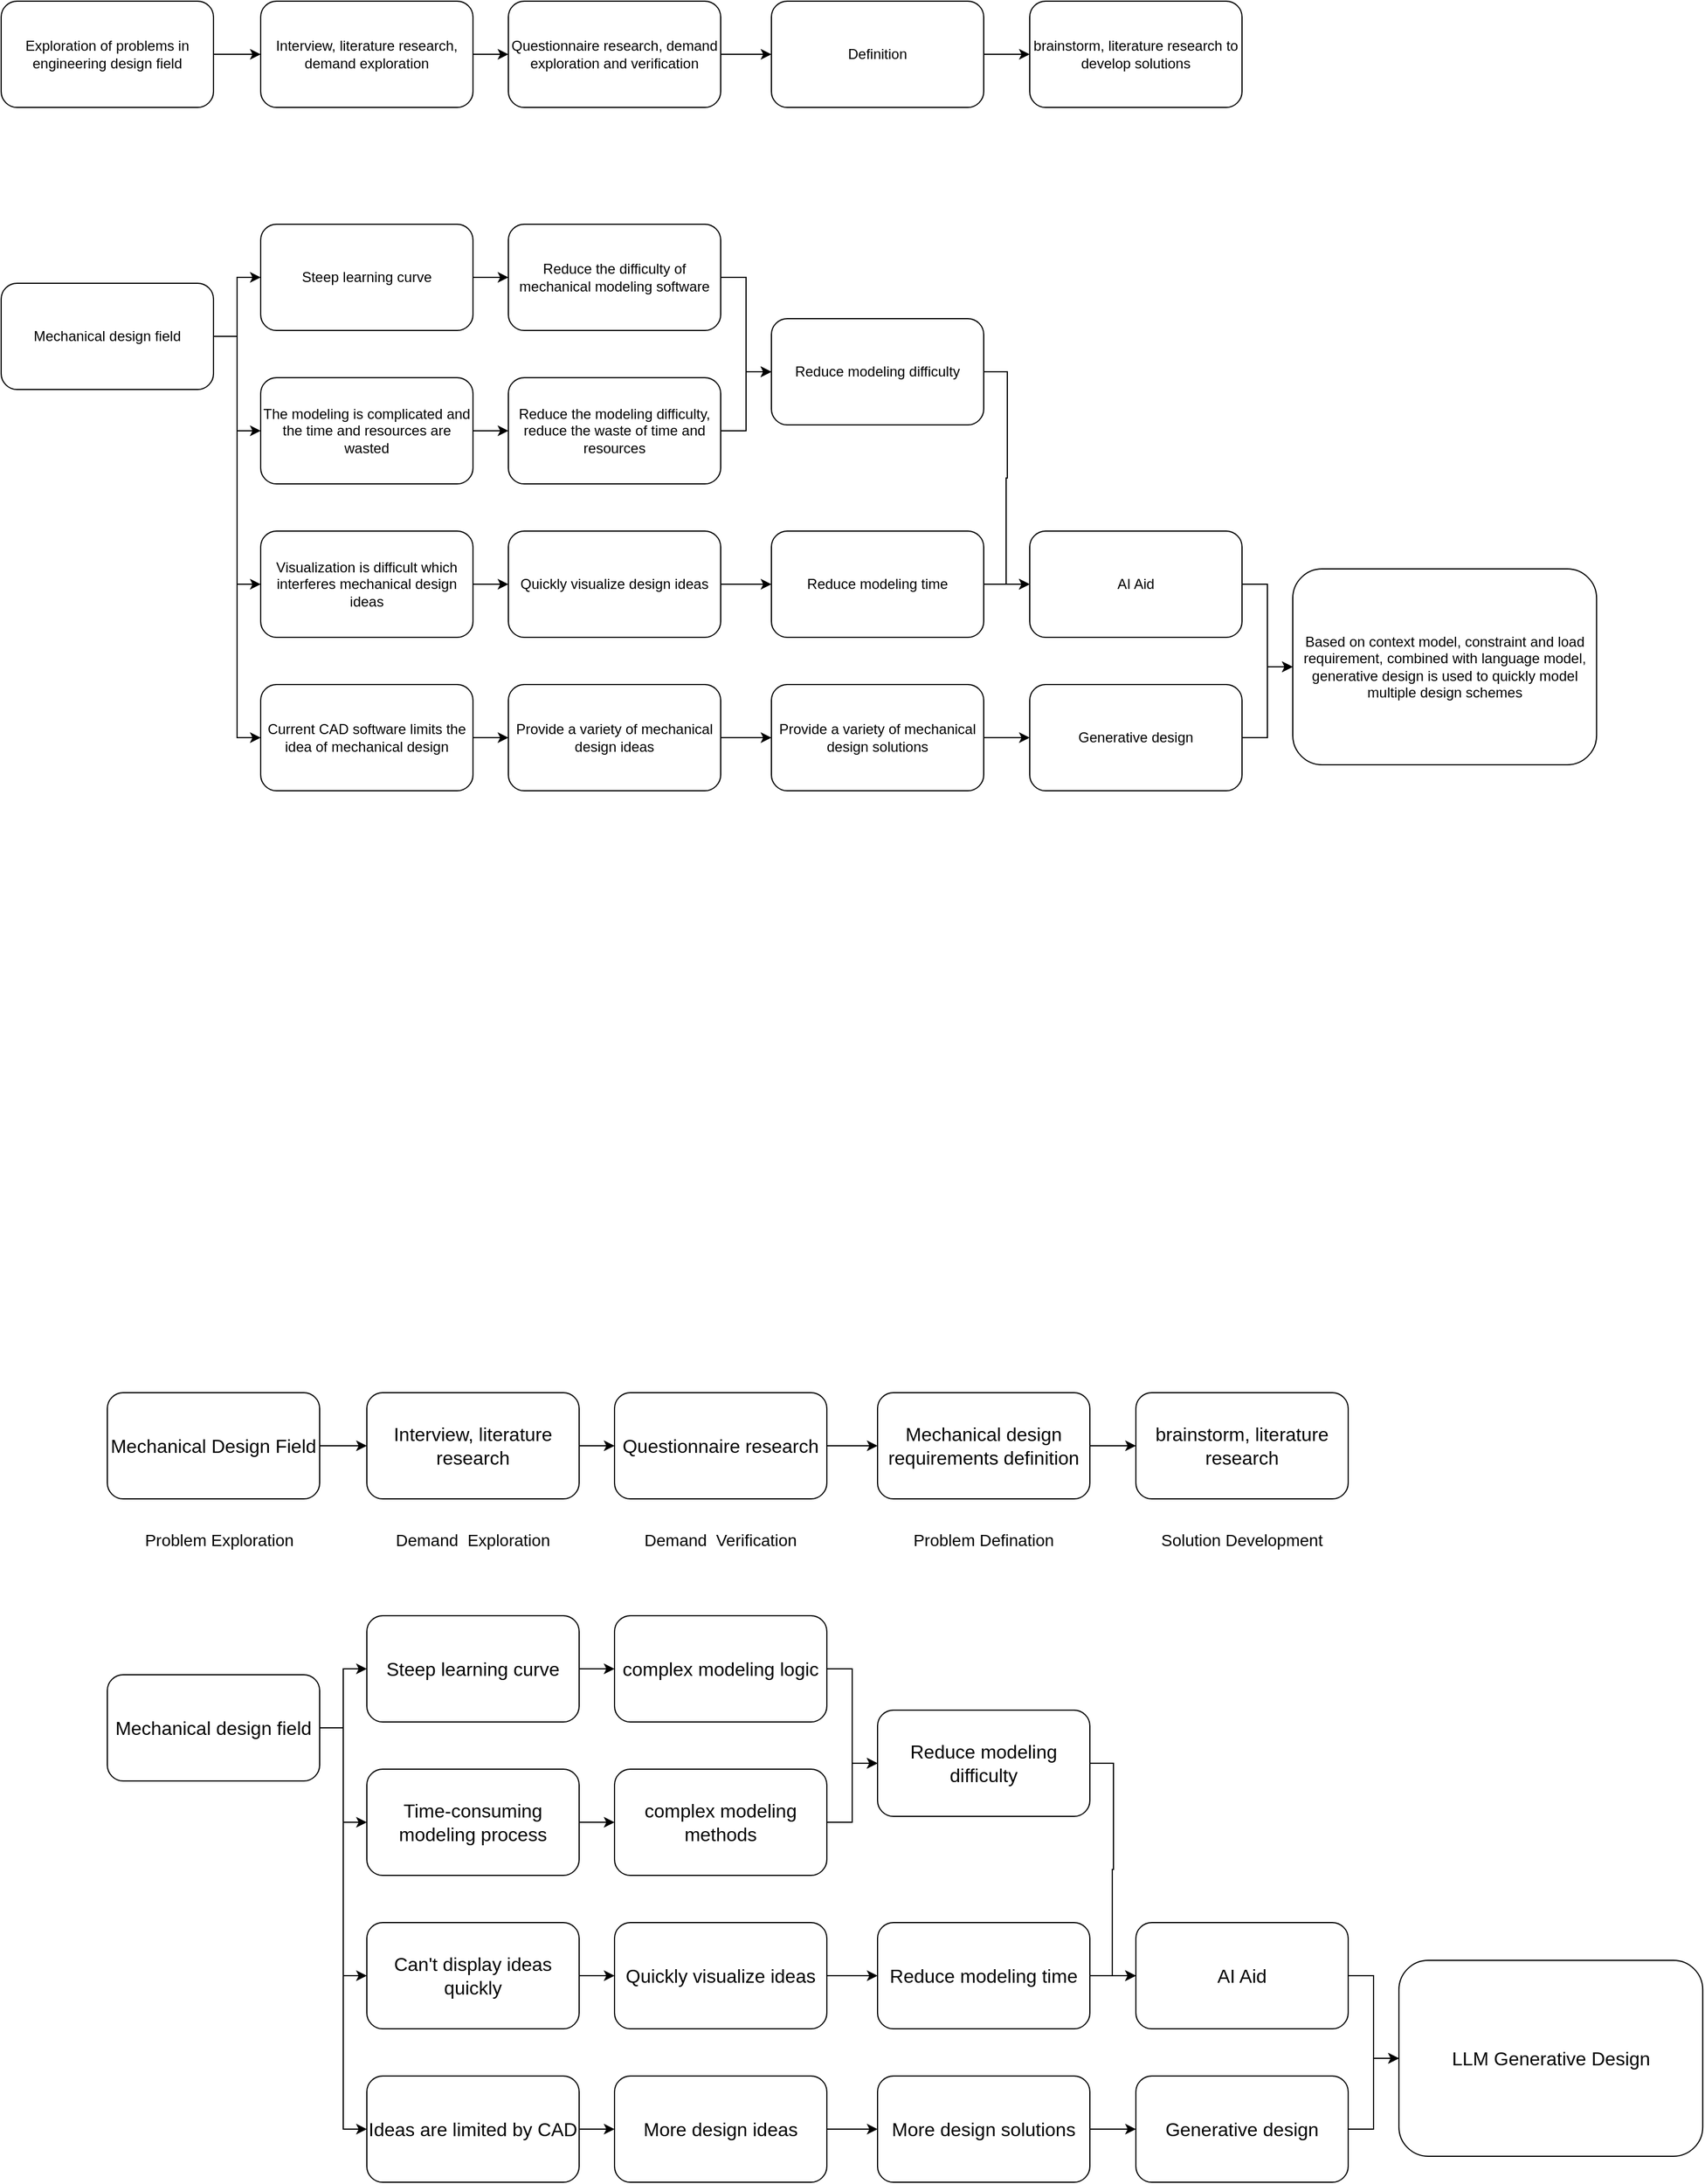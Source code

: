 <mxfile version="21.6.1" type="github">
  <diagram name="第 1 页" id="B0S4sWDJ5THNqiTK3_nA">
    <mxGraphModel dx="2507" dy="1628" grid="1" gridSize="10" guides="1" tooltips="1" connect="1" arrows="1" fold="1" page="1" pageScale="1" pageWidth="827" pageHeight="583" math="0" shadow="0">
      <root>
        <mxCell id="0" />
        <mxCell id="1" parent="0" />
        <mxCell id="CM4tmKmZZlN-P_1D_GaO-49" value="" style="edgeStyle=orthogonalEdgeStyle;rounded=0;orthogonalLoop=1;jettySize=auto;html=1;entryX=0;entryY=0.5;entryDx=0;entryDy=0;" parent="1" source="CM4tmKmZZlN-P_1D_GaO-33" target="CM4tmKmZZlN-P_1D_GaO-35" edge="1">
          <mxGeometry relative="1" as="geometry" />
        </mxCell>
        <mxCell id="CM4tmKmZZlN-P_1D_GaO-50" value="" style="edgeStyle=orthogonalEdgeStyle;rounded=0;orthogonalLoop=1;jettySize=auto;html=1;entryX=0;entryY=0.5;entryDx=0;entryDy=0;" parent="1" source="CM4tmKmZZlN-P_1D_GaO-33" target="CM4tmKmZZlN-P_1D_GaO-42" edge="1">
          <mxGeometry relative="1" as="geometry" />
        </mxCell>
        <mxCell id="CM4tmKmZZlN-P_1D_GaO-51" value="" style="edgeStyle=orthogonalEdgeStyle;rounded=0;orthogonalLoop=1;jettySize=auto;html=1;entryX=0;entryY=0.5;entryDx=0;entryDy=0;" parent="1" source="CM4tmKmZZlN-P_1D_GaO-33" target="CM4tmKmZZlN-P_1D_GaO-45" edge="1">
          <mxGeometry relative="1" as="geometry" />
        </mxCell>
        <mxCell id="CM4tmKmZZlN-P_1D_GaO-52" value="" style="edgeStyle=orthogonalEdgeStyle;rounded=0;orthogonalLoop=1;jettySize=auto;html=1;entryX=0;entryY=0.5;entryDx=0;entryDy=0;" parent="1" source="CM4tmKmZZlN-P_1D_GaO-33" target="CM4tmKmZZlN-P_1D_GaO-41" edge="1">
          <mxGeometry relative="1" as="geometry" />
        </mxCell>
        <mxCell id="CM4tmKmZZlN-P_1D_GaO-33" value="Mechanical design field" style="rounded=1;whiteSpace=wrap;html=1;" parent="1" vertex="1">
          <mxGeometry x="-770" y="50" width="180" height="90" as="geometry" />
        </mxCell>
        <mxCell id="CM4tmKmZZlN-P_1D_GaO-80" value="" style="edgeStyle=orthogonalEdgeStyle;rounded=0;orthogonalLoop=1;jettySize=auto;html=1;" parent="1" source="CM4tmKmZZlN-P_1D_GaO-34" target="CM4tmKmZZlN-P_1D_GaO-78" edge="1">
          <mxGeometry relative="1" as="geometry" />
        </mxCell>
        <mxCell id="CM4tmKmZZlN-P_1D_GaO-34" value="Generative design" style="rounded=1;whiteSpace=wrap;html=1;" parent="1" vertex="1">
          <mxGeometry x="102" y="390" width="180" height="90" as="geometry" />
        </mxCell>
        <mxCell id="CM4tmKmZZlN-P_1D_GaO-59" value="" style="edgeStyle=orthogonalEdgeStyle;rounded=0;orthogonalLoop=1;jettySize=auto;html=1;" parent="1" source="CM4tmKmZZlN-P_1D_GaO-35" target="CM4tmKmZZlN-P_1D_GaO-53" edge="1">
          <mxGeometry relative="1" as="geometry" />
        </mxCell>
        <mxCell id="CM4tmKmZZlN-P_1D_GaO-35" value="The modeling is complicated and the time and resources are wasted" style="rounded=1;whiteSpace=wrap;html=1;" parent="1" vertex="1">
          <mxGeometry x="-550" y="130" width="180" height="90" as="geometry" />
        </mxCell>
        <mxCell id="CM4tmKmZZlN-P_1D_GaO-79" style="edgeStyle=orthogonalEdgeStyle;rounded=0;orthogonalLoop=1;jettySize=auto;html=1;entryX=0;entryY=0.5;entryDx=0;entryDy=0;" parent="1" source="CM4tmKmZZlN-P_1D_GaO-36" target="CM4tmKmZZlN-P_1D_GaO-78" edge="1">
          <mxGeometry relative="1" as="geometry" />
        </mxCell>
        <mxCell id="CM4tmKmZZlN-P_1D_GaO-36" value="AI Aid" style="rounded=1;whiteSpace=wrap;html=1;" parent="1" vertex="1">
          <mxGeometry x="102" y="260" width="180" height="90" as="geometry" />
        </mxCell>
        <mxCell id="CM4tmKmZZlN-P_1D_GaO-60" value="" style="edgeStyle=orthogonalEdgeStyle;rounded=0;orthogonalLoop=1;jettySize=auto;html=1;" parent="1" source="CM4tmKmZZlN-P_1D_GaO-41" target="CM4tmKmZZlN-P_1D_GaO-54" edge="1">
          <mxGeometry relative="1" as="geometry" />
        </mxCell>
        <mxCell id="CM4tmKmZZlN-P_1D_GaO-41" value="Visualization is difficult which interferes mechanical design ideas" style="rounded=1;whiteSpace=wrap;html=1;" parent="1" vertex="1">
          <mxGeometry x="-550" y="260" width="180" height="90" as="geometry" />
        </mxCell>
        <mxCell id="CM4tmKmZZlN-P_1D_GaO-57" value="" style="edgeStyle=orthogonalEdgeStyle;rounded=0;orthogonalLoop=1;jettySize=auto;html=1;" parent="1" source="CM4tmKmZZlN-P_1D_GaO-42" target="CM4tmKmZZlN-P_1D_GaO-55" edge="1">
          <mxGeometry relative="1" as="geometry" />
        </mxCell>
        <mxCell id="CM4tmKmZZlN-P_1D_GaO-42" value="Current CAD software limits the idea of mechanical design" style="rounded=1;whiteSpace=wrap;html=1;" parent="1" vertex="1">
          <mxGeometry x="-550" y="390" width="180" height="90" as="geometry" />
        </mxCell>
        <mxCell id="CM4tmKmZZlN-P_1D_GaO-58" value="" style="edgeStyle=orthogonalEdgeStyle;rounded=0;orthogonalLoop=1;jettySize=auto;html=1;" parent="1" source="CM4tmKmZZlN-P_1D_GaO-45" target="CM4tmKmZZlN-P_1D_GaO-56" edge="1">
          <mxGeometry relative="1" as="geometry" />
        </mxCell>
        <mxCell id="CM4tmKmZZlN-P_1D_GaO-45" value="Steep learning curve" style="rounded=1;whiteSpace=wrap;html=1;" parent="1" vertex="1">
          <mxGeometry x="-550" width="180" height="90" as="geometry" />
        </mxCell>
        <mxCell id="CM4tmKmZZlN-P_1D_GaO-65" value="" style="edgeStyle=orthogonalEdgeStyle;rounded=0;orthogonalLoop=1;jettySize=auto;html=1;" parent="1" source="CM4tmKmZZlN-P_1D_GaO-53" target="CM4tmKmZZlN-P_1D_GaO-64" edge="1">
          <mxGeometry relative="1" as="geometry" />
        </mxCell>
        <mxCell id="CM4tmKmZZlN-P_1D_GaO-53" value="Reduce the modeling difficulty, reduce the waste of time and resources" style="rounded=1;whiteSpace=wrap;html=1;" parent="1" vertex="1">
          <mxGeometry x="-340" y="130" width="180" height="90" as="geometry" />
        </mxCell>
        <mxCell id="CM4tmKmZZlN-P_1D_GaO-67" value="" style="edgeStyle=orthogonalEdgeStyle;rounded=0;orthogonalLoop=1;jettySize=auto;html=1;" parent="1" source="CM4tmKmZZlN-P_1D_GaO-54" target="CM4tmKmZZlN-P_1D_GaO-61" edge="1">
          <mxGeometry relative="1" as="geometry" />
        </mxCell>
        <mxCell id="CM4tmKmZZlN-P_1D_GaO-54" value="Quickly visualize design ideas" style="rounded=1;whiteSpace=wrap;html=1;" parent="1" vertex="1">
          <mxGeometry x="-340" y="260" width="180" height="90" as="geometry" />
        </mxCell>
        <mxCell id="CM4tmKmZZlN-P_1D_GaO-68" value="" style="edgeStyle=orthogonalEdgeStyle;rounded=0;orthogonalLoop=1;jettySize=auto;html=1;" parent="1" source="CM4tmKmZZlN-P_1D_GaO-55" target="CM4tmKmZZlN-P_1D_GaO-62" edge="1">
          <mxGeometry relative="1" as="geometry" />
        </mxCell>
        <mxCell id="CM4tmKmZZlN-P_1D_GaO-55" value="Provide a variety of mechanical design ideas" style="rounded=1;whiteSpace=wrap;html=1;" parent="1" vertex="1">
          <mxGeometry x="-340" y="390" width="180" height="90" as="geometry" />
        </mxCell>
        <mxCell id="CM4tmKmZZlN-P_1D_GaO-66" value="" style="edgeStyle=orthogonalEdgeStyle;rounded=0;orthogonalLoop=1;jettySize=auto;html=1;" parent="1" source="CM4tmKmZZlN-P_1D_GaO-56" target="CM4tmKmZZlN-P_1D_GaO-64" edge="1">
          <mxGeometry relative="1" as="geometry" />
        </mxCell>
        <mxCell id="CM4tmKmZZlN-P_1D_GaO-56" value="Reduce the difficulty of mechanical modeling software" style="rounded=1;whiteSpace=wrap;html=1;" parent="1" vertex="1">
          <mxGeometry x="-340" width="180" height="90" as="geometry" />
        </mxCell>
        <mxCell id="CM4tmKmZZlN-P_1D_GaO-76" style="edgeStyle=orthogonalEdgeStyle;rounded=0;orthogonalLoop=1;jettySize=auto;html=1;entryX=0;entryY=0.5;entryDx=0;entryDy=0;" parent="1" source="CM4tmKmZZlN-P_1D_GaO-61" target="CM4tmKmZZlN-P_1D_GaO-36" edge="1">
          <mxGeometry relative="1" as="geometry" />
        </mxCell>
        <mxCell id="CM4tmKmZZlN-P_1D_GaO-61" value="Reduce modeling time" style="rounded=1;whiteSpace=wrap;html=1;" parent="1" vertex="1">
          <mxGeometry x="-117" y="260" width="180" height="90" as="geometry" />
        </mxCell>
        <mxCell id="CM4tmKmZZlN-P_1D_GaO-74" value="" style="edgeStyle=orthogonalEdgeStyle;rounded=0;orthogonalLoop=1;jettySize=auto;html=1;" parent="1" source="CM4tmKmZZlN-P_1D_GaO-62" target="CM4tmKmZZlN-P_1D_GaO-34" edge="1">
          <mxGeometry relative="1" as="geometry" />
        </mxCell>
        <mxCell id="CM4tmKmZZlN-P_1D_GaO-62" value="Provide a variety of mechanical design solutions" style="rounded=1;whiteSpace=wrap;html=1;" parent="1" vertex="1">
          <mxGeometry x="-117" y="390" width="180" height="90" as="geometry" />
        </mxCell>
        <mxCell id="CM4tmKmZZlN-P_1D_GaO-77" style="edgeStyle=orthogonalEdgeStyle;rounded=0;orthogonalLoop=1;jettySize=auto;html=1;entryX=0;entryY=0.5;entryDx=0;entryDy=0;" parent="1" source="CM4tmKmZZlN-P_1D_GaO-64" target="CM4tmKmZZlN-P_1D_GaO-36" edge="1">
          <mxGeometry relative="1" as="geometry" />
        </mxCell>
        <mxCell id="CM4tmKmZZlN-P_1D_GaO-64" value="Reduce modeling difficulty" style="rounded=1;whiteSpace=wrap;html=1;" parent="1" vertex="1">
          <mxGeometry x="-117" y="80" width="180" height="90" as="geometry" />
        </mxCell>
        <mxCell id="CM4tmKmZZlN-P_1D_GaO-78" value="Based on context model, constraint and load requirement, combined with language model, generative design is used to quickly model multiple design schemes" style="rounded=1;whiteSpace=wrap;html=1;" parent="1" vertex="1">
          <mxGeometry x="325" y="292" width="257.59" height="166" as="geometry" />
        </mxCell>
        <mxCell id="p9KMRt8h-OHR_Q1KVFsD-9" value="" style="edgeStyle=orthogonalEdgeStyle;rounded=0;orthogonalLoop=1;jettySize=auto;html=1;" edge="1" parent="1" source="p9KMRt8h-OHR_Q1KVFsD-1" target="p9KMRt8h-OHR_Q1KVFsD-2">
          <mxGeometry relative="1" as="geometry" />
        </mxCell>
        <mxCell id="p9KMRt8h-OHR_Q1KVFsD-1" value="Exploration of problems in engineering design field" style="rounded=1;whiteSpace=wrap;html=1;" vertex="1" parent="1">
          <mxGeometry x="-770" y="-189" width="180" height="90" as="geometry" />
        </mxCell>
        <mxCell id="p9KMRt8h-OHR_Q1KVFsD-8" value="" style="edgeStyle=orthogonalEdgeStyle;rounded=0;orthogonalLoop=1;jettySize=auto;html=1;" edge="1" parent="1" source="p9KMRt8h-OHR_Q1KVFsD-2" target="p9KMRt8h-OHR_Q1KVFsD-3">
          <mxGeometry relative="1" as="geometry" />
        </mxCell>
        <mxCell id="p9KMRt8h-OHR_Q1KVFsD-2" value="Interview, literature research, demand exploration" style="rounded=1;whiteSpace=wrap;html=1;" vertex="1" parent="1">
          <mxGeometry x="-550" y="-189" width="180" height="90" as="geometry" />
        </mxCell>
        <mxCell id="p9KMRt8h-OHR_Q1KVFsD-7" value="" style="edgeStyle=orthogonalEdgeStyle;rounded=0;orthogonalLoop=1;jettySize=auto;html=1;" edge="1" parent="1" source="p9KMRt8h-OHR_Q1KVFsD-3" target="p9KMRt8h-OHR_Q1KVFsD-4">
          <mxGeometry relative="1" as="geometry" />
        </mxCell>
        <mxCell id="p9KMRt8h-OHR_Q1KVFsD-3" value="Questionnaire research, demand exploration and verification" style="rounded=1;whiteSpace=wrap;html=1;" vertex="1" parent="1">
          <mxGeometry x="-340" y="-189" width="180" height="90" as="geometry" />
        </mxCell>
        <mxCell id="p9KMRt8h-OHR_Q1KVFsD-6" value="" style="edgeStyle=orthogonalEdgeStyle;rounded=0;orthogonalLoop=1;jettySize=auto;html=1;" edge="1" parent="1" source="p9KMRt8h-OHR_Q1KVFsD-4" target="p9KMRt8h-OHR_Q1KVFsD-5">
          <mxGeometry relative="1" as="geometry" />
        </mxCell>
        <mxCell id="p9KMRt8h-OHR_Q1KVFsD-4" value="Definition" style="rounded=1;whiteSpace=wrap;html=1;" vertex="1" parent="1">
          <mxGeometry x="-117" y="-189" width="180" height="90" as="geometry" />
        </mxCell>
        <mxCell id="p9KMRt8h-OHR_Q1KVFsD-5" value="brainstorm, literature research to develop solutions" style="rounded=1;whiteSpace=wrap;html=1;" vertex="1" parent="1">
          <mxGeometry x="102" y="-189" width="180" height="90" as="geometry" />
        </mxCell>
        <mxCell id="p9KMRt8h-OHR_Q1KVFsD-10" value="" style="edgeStyle=orthogonalEdgeStyle;rounded=0;orthogonalLoop=1;jettySize=auto;html=1;entryX=0;entryY=0.5;entryDx=0;entryDy=0;" edge="1" parent="1" source="p9KMRt8h-OHR_Q1KVFsD-14" target="p9KMRt8h-OHR_Q1KVFsD-18">
          <mxGeometry relative="1" as="geometry" />
        </mxCell>
        <mxCell id="p9KMRt8h-OHR_Q1KVFsD-11" value="" style="edgeStyle=orthogonalEdgeStyle;rounded=0;orthogonalLoop=1;jettySize=auto;html=1;entryX=0;entryY=0.5;entryDx=0;entryDy=0;" edge="1" parent="1" source="p9KMRt8h-OHR_Q1KVFsD-14" target="p9KMRt8h-OHR_Q1KVFsD-24">
          <mxGeometry relative="1" as="geometry" />
        </mxCell>
        <mxCell id="p9KMRt8h-OHR_Q1KVFsD-12" value="" style="edgeStyle=orthogonalEdgeStyle;rounded=0;orthogonalLoop=1;jettySize=auto;html=1;entryX=0;entryY=0.5;entryDx=0;entryDy=0;" edge="1" parent="1" source="p9KMRt8h-OHR_Q1KVFsD-14" target="p9KMRt8h-OHR_Q1KVFsD-26">
          <mxGeometry relative="1" as="geometry" />
        </mxCell>
        <mxCell id="p9KMRt8h-OHR_Q1KVFsD-13" value="" style="edgeStyle=orthogonalEdgeStyle;rounded=0;orthogonalLoop=1;jettySize=auto;html=1;entryX=0;entryY=0.5;entryDx=0;entryDy=0;" edge="1" parent="1" source="p9KMRt8h-OHR_Q1KVFsD-14" target="p9KMRt8h-OHR_Q1KVFsD-22">
          <mxGeometry relative="1" as="geometry" />
        </mxCell>
        <mxCell id="p9KMRt8h-OHR_Q1KVFsD-14" value="&lt;font style=&quot;font-size: 16px;&quot;&gt;Mechanical design field&lt;/font&gt;" style="rounded=1;whiteSpace=wrap;html=1;" vertex="1" parent="1">
          <mxGeometry x="-680" y="1229" width="180" height="90" as="geometry" />
        </mxCell>
        <mxCell id="p9KMRt8h-OHR_Q1KVFsD-15" value="" style="edgeStyle=orthogonalEdgeStyle;rounded=0;orthogonalLoop=1;jettySize=auto;html=1;" edge="1" parent="1" source="p9KMRt8h-OHR_Q1KVFsD-16" target="p9KMRt8h-OHR_Q1KVFsD-41">
          <mxGeometry relative="1" as="geometry" />
        </mxCell>
        <mxCell id="p9KMRt8h-OHR_Q1KVFsD-16" value="&lt;font style=&quot;font-size: 16px;&quot;&gt;Generative design&lt;/font&gt;" style="rounded=1;whiteSpace=wrap;html=1;" vertex="1" parent="1">
          <mxGeometry x="192" y="1569" width="180" height="90" as="geometry" />
        </mxCell>
        <mxCell id="p9KMRt8h-OHR_Q1KVFsD-17" value="" style="edgeStyle=orthogonalEdgeStyle;rounded=0;orthogonalLoop=1;jettySize=auto;html=1;" edge="1" parent="1" source="p9KMRt8h-OHR_Q1KVFsD-18" target="p9KMRt8h-OHR_Q1KVFsD-28">
          <mxGeometry relative="1" as="geometry" />
        </mxCell>
        <mxCell id="p9KMRt8h-OHR_Q1KVFsD-18" value="&lt;font style=&quot;font-size: 16px;&quot;&gt;Time-consuming modeling process&lt;/font&gt;" style="rounded=1;whiteSpace=wrap;html=1;" vertex="1" parent="1">
          <mxGeometry x="-460" y="1309" width="180" height="90" as="geometry" />
        </mxCell>
        <mxCell id="p9KMRt8h-OHR_Q1KVFsD-19" style="edgeStyle=orthogonalEdgeStyle;rounded=0;orthogonalLoop=1;jettySize=auto;html=1;entryX=0;entryY=0.5;entryDx=0;entryDy=0;" edge="1" parent="1" source="p9KMRt8h-OHR_Q1KVFsD-20" target="p9KMRt8h-OHR_Q1KVFsD-41">
          <mxGeometry relative="1" as="geometry" />
        </mxCell>
        <mxCell id="p9KMRt8h-OHR_Q1KVFsD-20" value="&lt;font style=&quot;font-size: 16px;&quot;&gt;AI Aid&lt;/font&gt;" style="rounded=1;whiteSpace=wrap;html=1;" vertex="1" parent="1">
          <mxGeometry x="192" y="1439" width="180" height="90" as="geometry" />
        </mxCell>
        <mxCell id="p9KMRt8h-OHR_Q1KVFsD-21" value="" style="edgeStyle=orthogonalEdgeStyle;rounded=0;orthogonalLoop=1;jettySize=auto;html=1;" edge="1" parent="1" source="p9KMRt8h-OHR_Q1KVFsD-22" target="p9KMRt8h-OHR_Q1KVFsD-30">
          <mxGeometry relative="1" as="geometry" />
        </mxCell>
        <mxCell id="p9KMRt8h-OHR_Q1KVFsD-22" value="&lt;font style=&quot;font-size: 16px;&quot;&gt;Can&#39;t display ideas quickly&lt;/font&gt;" style="rounded=1;whiteSpace=wrap;html=1;" vertex="1" parent="1">
          <mxGeometry x="-460" y="1439" width="180" height="90" as="geometry" />
        </mxCell>
        <mxCell id="p9KMRt8h-OHR_Q1KVFsD-23" value="" style="edgeStyle=orthogonalEdgeStyle;rounded=0;orthogonalLoop=1;jettySize=auto;html=1;" edge="1" parent="1" source="p9KMRt8h-OHR_Q1KVFsD-24" target="p9KMRt8h-OHR_Q1KVFsD-32">
          <mxGeometry relative="1" as="geometry" />
        </mxCell>
        <mxCell id="p9KMRt8h-OHR_Q1KVFsD-24" value="&lt;font style=&quot;font-size: 16px;&quot;&gt;Ideas are limited by CAD&lt;/font&gt;" style="rounded=1;whiteSpace=wrap;html=1;" vertex="1" parent="1">
          <mxGeometry x="-460" y="1569" width="180" height="90" as="geometry" />
        </mxCell>
        <mxCell id="p9KMRt8h-OHR_Q1KVFsD-25" value="" style="edgeStyle=orthogonalEdgeStyle;rounded=0;orthogonalLoop=1;jettySize=auto;html=1;" edge="1" parent="1" source="p9KMRt8h-OHR_Q1KVFsD-26" target="p9KMRt8h-OHR_Q1KVFsD-34">
          <mxGeometry relative="1" as="geometry" />
        </mxCell>
        <mxCell id="p9KMRt8h-OHR_Q1KVFsD-26" value="&lt;font style=&quot;font-size: 16px;&quot;&gt;Steep learning curve&lt;/font&gt;" style="rounded=1;whiteSpace=wrap;html=1;" vertex="1" parent="1">
          <mxGeometry x="-460" y="1179" width="180" height="90" as="geometry" />
        </mxCell>
        <mxCell id="p9KMRt8h-OHR_Q1KVFsD-27" value="" style="edgeStyle=orthogonalEdgeStyle;rounded=0;orthogonalLoop=1;jettySize=auto;html=1;" edge="1" parent="1" source="p9KMRt8h-OHR_Q1KVFsD-28" target="p9KMRt8h-OHR_Q1KVFsD-40">
          <mxGeometry relative="1" as="geometry" />
        </mxCell>
        <mxCell id="p9KMRt8h-OHR_Q1KVFsD-28" value="&lt;font style=&quot;font-size: 16px;&quot;&gt;complex modeling methods&lt;/font&gt;" style="rounded=1;whiteSpace=wrap;html=1;" vertex="1" parent="1">
          <mxGeometry x="-250" y="1309" width="180" height="90" as="geometry" />
        </mxCell>
        <mxCell id="p9KMRt8h-OHR_Q1KVFsD-29" value="" style="edgeStyle=orthogonalEdgeStyle;rounded=0;orthogonalLoop=1;jettySize=auto;html=1;" edge="1" parent="1" source="p9KMRt8h-OHR_Q1KVFsD-30" target="p9KMRt8h-OHR_Q1KVFsD-36">
          <mxGeometry relative="1" as="geometry" />
        </mxCell>
        <mxCell id="p9KMRt8h-OHR_Q1KVFsD-30" value="&lt;font style=&quot;font-size: 16px;&quot;&gt;Quickly visualize ideas&lt;/font&gt;" style="rounded=1;whiteSpace=wrap;html=1;" vertex="1" parent="1">
          <mxGeometry x="-250" y="1439" width="180" height="90" as="geometry" />
        </mxCell>
        <mxCell id="p9KMRt8h-OHR_Q1KVFsD-31" value="" style="edgeStyle=orthogonalEdgeStyle;rounded=0;orthogonalLoop=1;jettySize=auto;html=1;" edge="1" parent="1" source="p9KMRt8h-OHR_Q1KVFsD-32" target="p9KMRt8h-OHR_Q1KVFsD-38">
          <mxGeometry relative="1" as="geometry" />
        </mxCell>
        <mxCell id="p9KMRt8h-OHR_Q1KVFsD-32" value="&lt;font style=&quot;font-size: 16px;&quot;&gt;More design ideas&lt;/font&gt;" style="rounded=1;whiteSpace=wrap;html=1;" vertex="1" parent="1">
          <mxGeometry x="-250" y="1569" width="180" height="90" as="geometry" />
        </mxCell>
        <mxCell id="p9KMRt8h-OHR_Q1KVFsD-33" value="" style="edgeStyle=orthogonalEdgeStyle;rounded=0;orthogonalLoop=1;jettySize=auto;html=1;" edge="1" parent="1" source="p9KMRt8h-OHR_Q1KVFsD-34" target="p9KMRt8h-OHR_Q1KVFsD-40">
          <mxGeometry relative="1" as="geometry" />
        </mxCell>
        <mxCell id="p9KMRt8h-OHR_Q1KVFsD-34" value="&lt;font style=&quot;font-size: 16px;&quot;&gt;complex modeling logic&lt;/font&gt;" style="rounded=1;whiteSpace=wrap;html=1;" vertex="1" parent="1">
          <mxGeometry x="-250" y="1179" width="180" height="90" as="geometry" />
        </mxCell>
        <mxCell id="p9KMRt8h-OHR_Q1KVFsD-35" style="edgeStyle=orthogonalEdgeStyle;rounded=0;orthogonalLoop=1;jettySize=auto;html=1;entryX=0;entryY=0.5;entryDx=0;entryDy=0;" edge="1" parent="1" source="p9KMRt8h-OHR_Q1KVFsD-36" target="p9KMRt8h-OHR_Q1KVFsD-20">
          <mxGeometry relative="1" as="geometry" />
        </mxCell>
        <mxCell id="p9KMRt8h-OHR_Q1KVFsD-36" value="&lt;font style=&quot;font-size: 16px;&quot;&gt;Reduce modeling time&lt;/font&gt;" style="rounded=1;whiteSpace=wrap;html=1;" vertex="1" parent="1">
          <mxGeometry x="-27" y="1439" width="180" height="90" as="geometry" />
        </mxCell>
        <mxCell id="p9KMRt8h-OHR_Q1KVFsD-37" value="" style="edgeStyle=orthogonalEdgeStyle;rounded=0;orthogonalLoop=1;jettySize=auto;html=1;" edge="1" parent="1" source="p9KMRt8h-OHR_Q1KVFsD-38" target="p9KMRt8h-OHR_Q1KVFsD-16">
          <mxGeometry relative="1" as="geometry" />
        </mxCell>
        <mxCell id="p9KMRt8h-OHR_Q1KVFsD-38" value="&lt;font style=&quot;font-size: 16px;&quot;&gt;More design solutions&lt;/font&gt;" style="rounded=1;whiteSpace=wrap;html=1;" vertex="1" parent="1">
          <mxGeometry x="-27" y="1569" width="180" height="90" as="geometry" />
        </mxCell>
        <mxCell id="p9KMRt8h-OHR_Q1KVFsD-39" style="edgeStyle=orthogonalEdgeStyle;rounded=0;orthogonalLoop=1;jettySize=auto;html=1;entryX=0;entryY=0.5;entryDx=0;entryDy=0;" edge="1" parent="1" source="p9KMRt8h-OHR_Q1KVFsD-40" target="p9KMRt8h-OHR_Q1KVFsD-20">
          <mxGeometry relative="1" as="geometry" />
        </mxCell>
        <mxCell id="p9KMRt8h-OHR_Q1KVFsD-40" value="&lt;font style=&quot;font-size: 16px;&quot;&gt;Reduce modeling difficulty&lt;/font&gt;" style="rounded=1;whiteSpace=wrap;html=1;" vertex="1" parent="1">
          <mxGeometry x="-27" y="1259" width="180" height="90" as="geometry" />
        </mxCell>
        <mxCell id="p9KMRt8h-OHR_Q1KVFsD-41" value="&lt;font style=&quot;font-size: 16px;&quot;&gt;LLM Generative Design&lt;/font&gt;" style="rounded=1;whiteSpace=wrap;html=1;" vertex="1" parent="1">
          <mxGeometry x="415" y="1471" width="257.59" height="166" as="geometry" />
        </mxCell>
        <mxCell id="p9KMRt8h-OHR_Q1KVFsD-42" value="" style="edgeStyle=orthogonalEdgeStyle;rounded=0;orthogonalLoop=1;jettySize=auto;html=1;" edge="1" parent="1" source="p9KMRt8h-OHR_Q1KVFsD-43" target="p9KMRt8h-OHR_Q1KVFsD-45">
          <mxGeometry relative="1" as="geometry" />
        </mxCell>
        <mxCell id="p9KMRt8h-OHR_Q1KVFsD-43" value="&lt;font style=&quot;font-size: 16px;&quot;&gt;Mechanical Design Field&lt;/font&gt;" style="rounded=1;whiteSpace=wrap;html=1;" vertex="1" parent="1">
          <mxGeometry x="-680" y="990" width="180" height="90" as="geometry" />
        </mxCell>
        <mxCell id="p9KMRt8h-OHR_Q1KVFsD-44" value="" style="edgeStyle=orthogonalEdgeStyle;rounded=0;orthogonalLoop=1;jettySize=auto;html=1;" edge="1" parent="1" source="p9KMRt8h-OHR_Q1KVFsD-45" target="p9KMRt8h-OHR_Q1KVFsD-47">
          <mxGeometry relative="1" as="geometry" />
        </mxCell>
        <mxCell id="p9KMRt8h-OHR_Q1KVFsD-45" value="&lt;font style=&quot;font-size: 16px;&quot;&gt;Interview, literature research&lt;/font&gt;" style="rounded=1;whiteSpace=wrap;html=1;" vertex="1" parent="1">
          <mxGeometry x="-460" y="990" width="180" height="90" as="geometry" />
        </mxCell>
        <mxCell id="p9KMRt8h-OHR_Q1KVFsD-46" value="" style="edgeStyle=orthogonalEdgeStyle;rounded=0;orthogonalLoop=1;jettySize=auto;html=1;" edge="1" parent="1" source="p9KMRt8h-OHR_Q1KVFsD-47" target="p9KMRt8h-OHR_Q1KVFsD-49">
          <mxGeometry relative="1" as="geometry" />
        </mxCell>
        <mxCell id="p9KMRt8h-OHR_Q1KVFsD-47" value="&lt;font style=&quot;font-size: 16px;&quot;&gt;Questionnaire research&lt;/font&gt;" style="rounded=1;whiteSpace=wrap;html=1;" vertex="1" parent="1">
          <mxGeometry x="-250" y="990" width="180" height="90" as="geometry" />
        </mxCell>
        <mxCell id="p9KMRt8h-OHR_Q1KVFsD-48" value="" style="edgeStyle=orthogonalEdgeStyle;rounded=0;orthogonalLoop=1;jettySize=auto;html=1;" edge="1" parent="1" source="p9KMRt8h-OHR_Q1KVFsD-49" target="p9KMRt8h-OHR_Q1KVFsD-50">
          <mxGeometry relative="1" as="geometry" />
        </mxCell>
        <mxCell id="p9KMRt8h-OHR_Q1KVFsD-49" value="&lt;font style=&quot;font-size: 16px;&quot;&gt;Mechanical design requirements definition&lt;/font&gt;" style="rounded=1;whiteSpace=wrap;html=1;" vertex="1" parent="1">
          <mxGeometry x="-27" y="990" width="180" height="90" as="geometry" />
        </mxCell>
        <mxCell id="p9KMRt8h-OHR_Q1KVFsD-50" value="&lt;font style=&quot;font-size: 16px;&quot;&gt;brainstorm, literature research&lt;/font&gt;" style="rounded=1;whiteSpace=wrap;html=1;" vertex="1" parent="1">
          <mxGeometry x="192" y="990" width="180" height="90" as="geometry" />
        </mxCell>
        <mxCell id="p9KMRt8h-OHR_Q1KVFsD-51" value="&lt;font style=&quot;font-size: 14px;&quot;&gt;Demand&amp;nbsp; Verification&lt;/font&gt;" style="text;html=1;strokeColor=none;fillColor=none;align=center;verticalAlign=middle;whiteSpace=wrap;rounded=0;" vertex="1" parent="1">
          <mxGeometry x="-240" y="1100" width="160" height="30" as="geometry" />
        </mxCell>
        <mxCell id="p9KMRt8h-OHR_Q1KVFsD-52" value="&lt;font style=&quot;font-size: 14px;&quot;&gt;Demand&amp;nbsp; Exploration&lt;/font&gt;" style="text;html=1;strokeColor=none;fillColor=none;align=center;verticalAlign=middle;whiteSpace=wrap;rounded=0;" vertex="1" parent="1">
          <mxGeometry x="-450" y="1100" width="160" height="30" as="geometry" />
        </mxCell>
        <mxCell id="p9KMRt8h-OHR_Q1KVFsD-56" value="&lt;font style=&quot;font-size: 14px;&quot;&gt;Problem Exploration&lt;/font&gt;" style="text;html=1;strokeColor=none;fillColor=none;align=center;verticalAlign=middle;whiteSpace=wrap;rounded=0;" vertex="1" parent="1">
          <mxGeometry x="-650" y="1100" width="130" height="30" as="geometry" />
        </mxCell>
        <mxCell id="p9KMRt8h-OHR_Q1KVFsD-57" value="&lt;font style=&quot;font-size: 14px;&quot;&gt;Problem Defination&lt;/font&gt;" style="text;html=1;strokeColor=none;fillColor=none;align=center;verticalAlign=middle;whiteSpace=wrap;rounded=0;" vertex="1" parent="1">
          <mxGeometry x="-17" y="1100" width="160" height="30" as="geometry" />
        </mxCell>
        <mxCell id="p9KMRt8h-OHR_Q1KVFsD-58" value="&lt;font style=&quot;font-size: 14px;&quot;&gt;Solution Development&lt;/font&gt;" style="text;html=1;strokeColor=none;fillColor=none;align=center;verticalAlign=middle;whiteSpace=wrap;rounded=0;" vertex="1" parent="1">
          <mxGeometry x="202" y="1100" width="160" height="30" as="geometry" />
        </mxCell>
      </root>
    </mxGraphModel>
  </diagram>
</mxfile>
